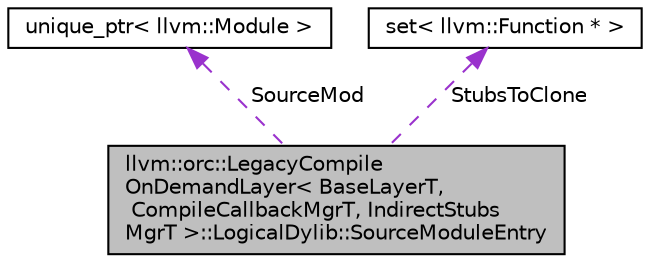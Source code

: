 digraph "llvm::orc::LegacyCompileOnDemandLayer&lt; BaseLayerT, CompileCallbackMgrT, IndirectStubsMgrT &gt;::LogicalDylib::SourceModuleEntry"
{
 // LATEX_PDF_SIZE
  bgcolor="transparent";
  edge [fontname="Helvetica",fontsize="10",labelfontname="Helvetica",labelfontsize="10"];
  node [fontname="Helvetica",fontsize="10",shape="box"];
  Node1 [label="llvm::orc::LegacyCompile\lOnDemandLayer\< BaseLayerT,\l CompileCallbackMgrT, IndirectStubs\lMgrT \>::LogicalDylib::SourceModuleEntry",height=0.2,width=0.4,color="black", fillcolor="grey75", style="filled", fontcolor="black",tooltip=" "];
  Node2 -> Node1 [dir="back",color="darkorchid3",fontsize="10",style="dashed",label=" SourceMod" ,fontname="Helvetica"];
  Node2 [label="unique_ptr\< llvm::Module \>",height=0.2,width=0.4,color="black",tooltip=" "];
  Node3 -> Node1 [dir="back",color="darkorchid3",fontsize="10",style="dashed",label=" StubsToClone" ,fontname="Helvetica"];
  Node3 [label="set\< llvm::Function * \>",height=0.2,width=0.4,color="black",tooltip=" "];
}
